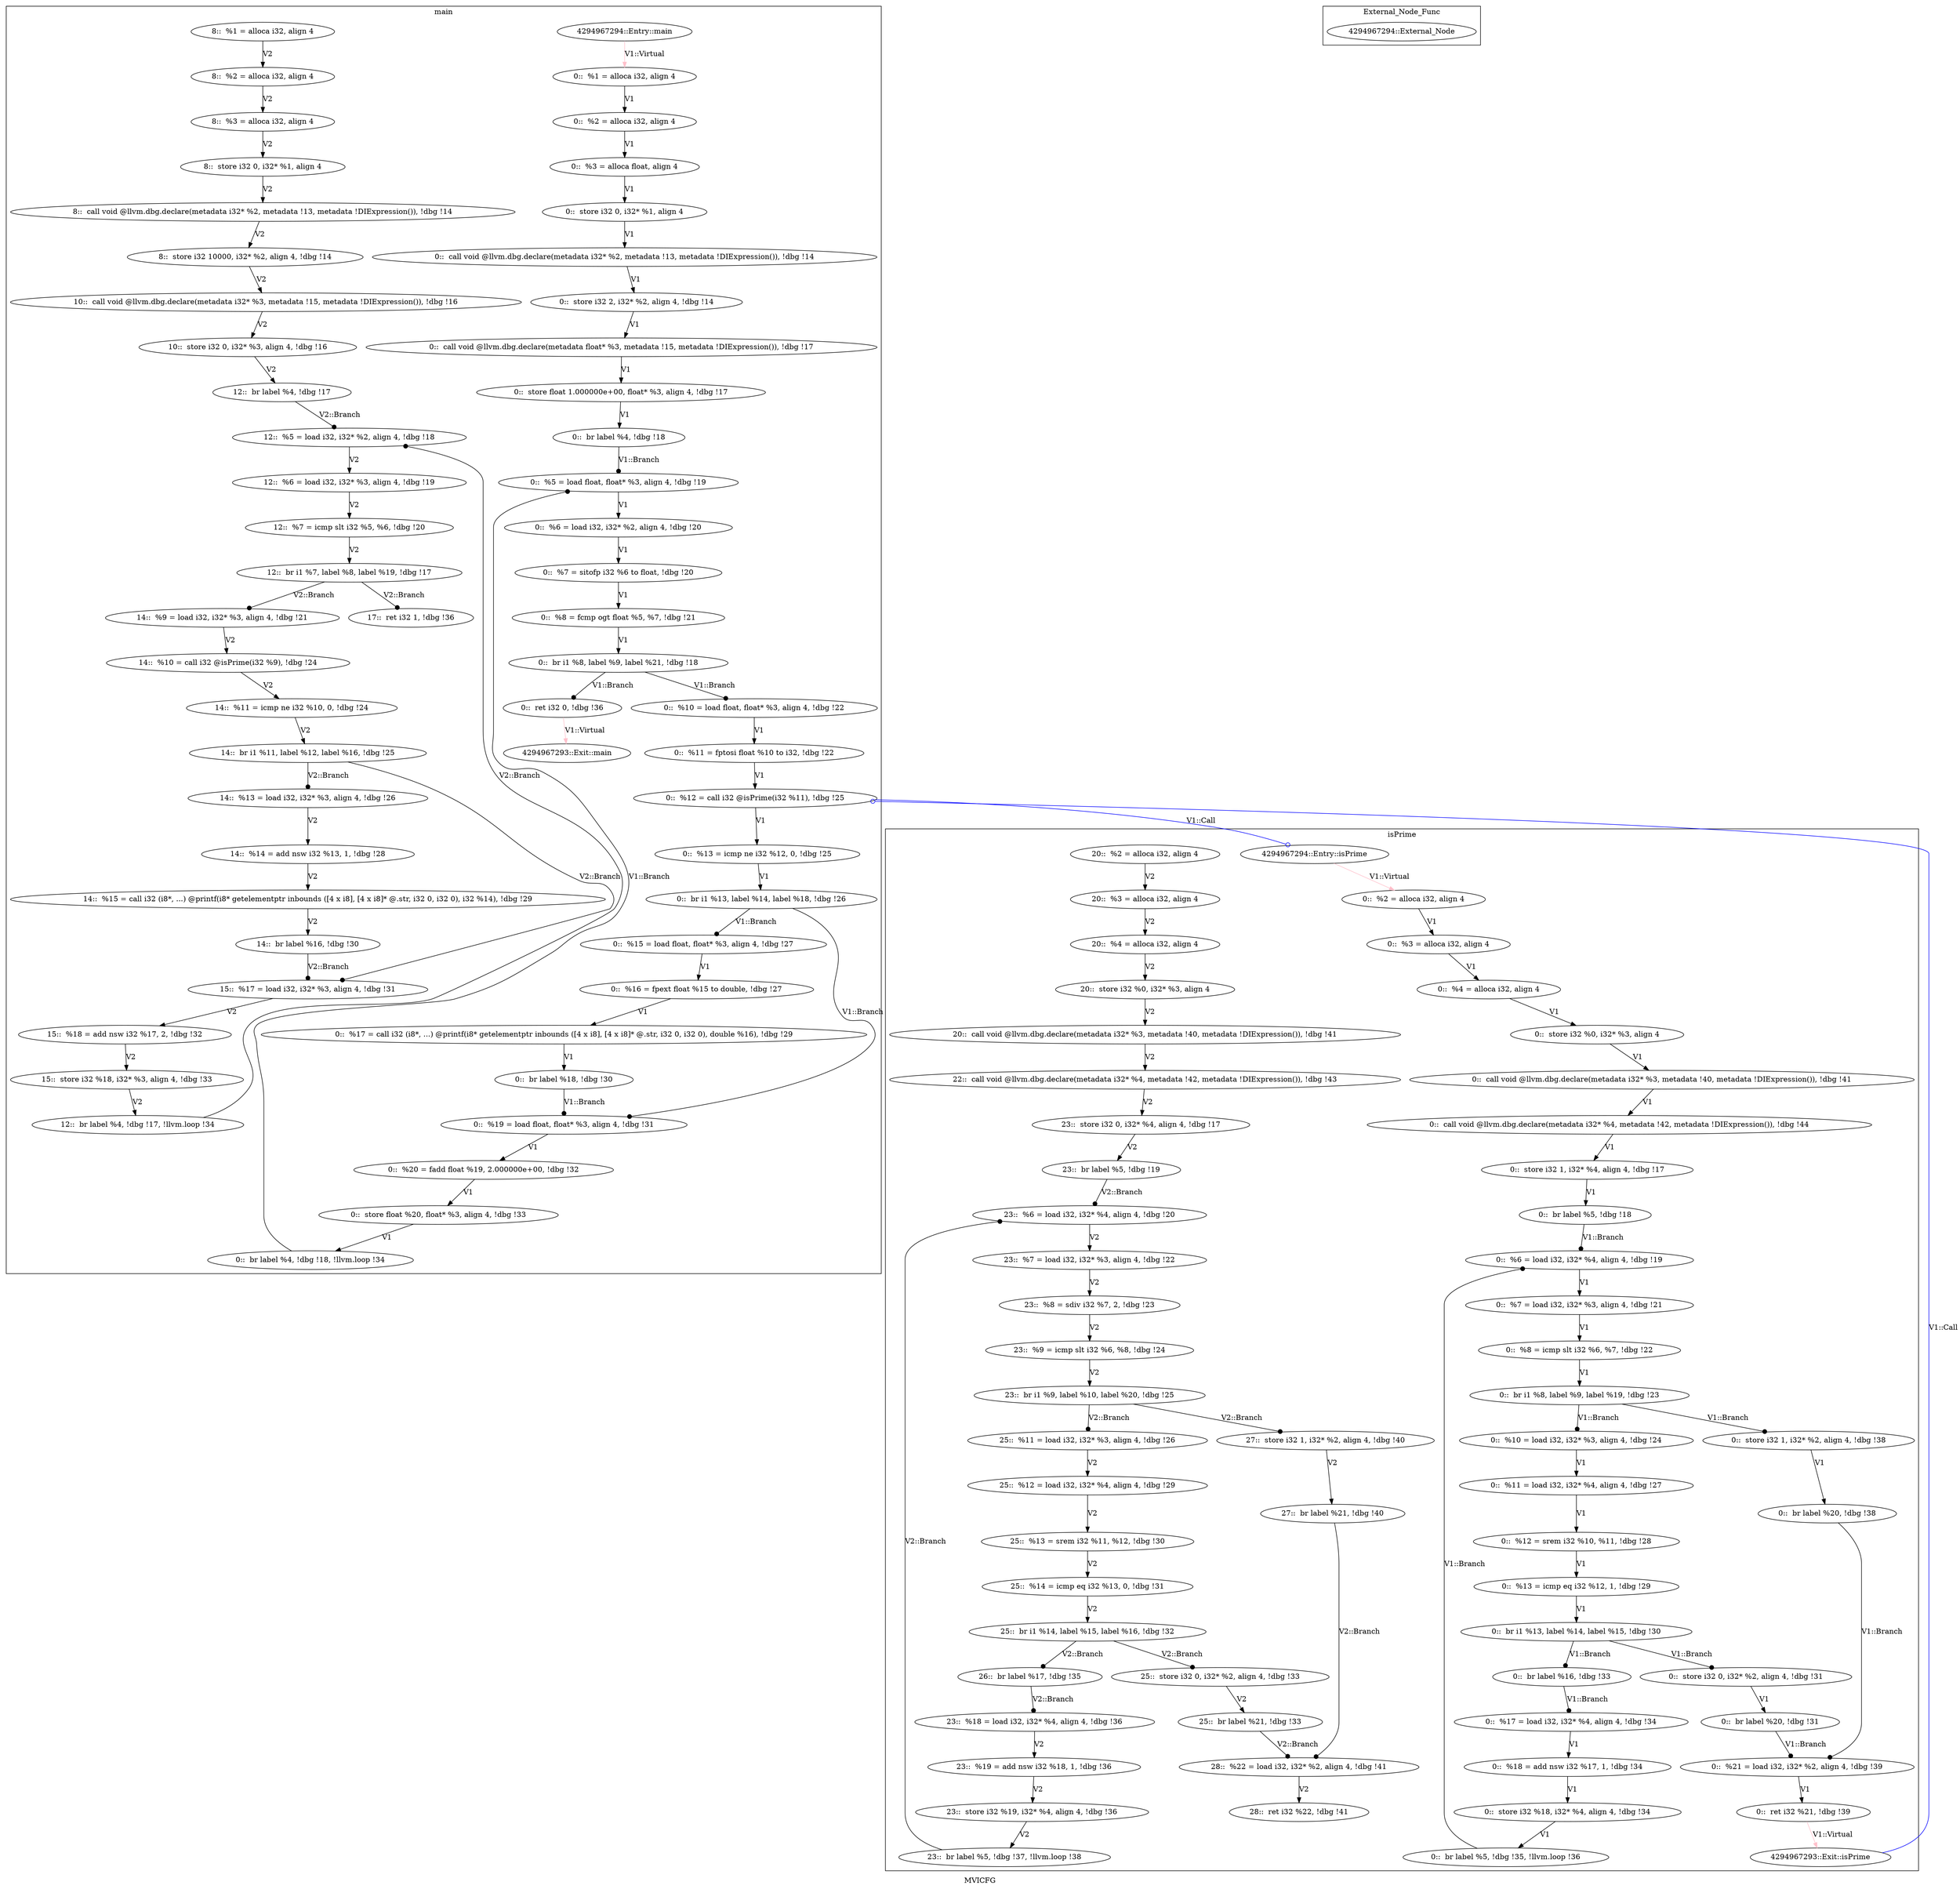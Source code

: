 digraph "MVICFG" {
	label="MVICFG";
/* Generating Nodes */
	subgraph cluster_1 {
		label="main";
		"30" [label="4294967294::Entry::main"];
		"2" [label="0::  %1 = alloca i32, align 4"];
		"3" [label="0::  %2 = alloca i32, align 4"];
		"4" [label="0::  %3 = alloca float, align 4"];
		"5" [label="0::  store i32 0, i32* %1, align 4"];
		"6" [label="0::  call void @llvm.dbg.declare(metadata i32* %2, metadata !13, metadata !DIExpression()), !dbg !14"];
		"7" [label="0::  store i32 2, i32* %2, align 4, !dbg !14"];
		"8" [label="0::  call void @llvm.dbg.declare(metadata float* %3, metadata !15, metadata !DIExpression()), !dbg !17"];
		"9" [label="0::  store float 1.000000e+00, float* %3, align 4, !dbg !17"];
		"10" [label="0::  br label %4, !dbg !18"];
		"11" [label="0::  %5 = load float, float* %3, align 4, !dbg !19"];
		"12" [label="0::  %6 = load i32, i32* %2, align 4, !dbg !20"];
		"13" [label="0::  %7 = sitofp i32 %6 to float, !dbg !20"];
		"14" [label="0::  %8 = fcmp ogt float %5, %7, !dbg !21"];
		"15" [label="0::  br i1 %8, label %9, label %21, !dbg !18"];
		"16" [label="0::  %10 = load float, float* %3, align 4, !dbg !22"];
		"17" [label="0::  %11 = fptosi float %10 to i32, !dbg !22"];
		"18" [label="0::  %12 = call i32 @isPrime(i32 %11), !dbg !25"];
		"19" [label="0::  %13 = icmp ne i32 %12, 0, !dbg !25"];
		"20" [label="0::  br i1 %13, label %14, label %18, !dbg !26"];
		"21" [label="0::  %15 = load float, float* %3, align 4, !dbg !27"];
		"22" [label="0::  %16 = fpext float %15 to double, !dbg !27"];
		"23" [label="0::  %17 = call i32 (i8*, ...) @printf(i8* getelementptr inbounds ([4 x i8], [4 x i8]* @.str, i32 0, i32 0), double %16), !dbg !29"];
		"24" [label="0::  br label %18, !dbg !30"];
		"25" [label="0::  %19 = load float, float* %3, align 4, !dbg !31"];
		"26" [label="0::  %20 = fadd float %19, 2.000000e+00, !dbg !32"];
		"27" [label="0::  store float %20, float* %3, align 4, !dbg !33"];
		"28" [label="0::  br label %4, !dbg !18, !llvm.loop !34"];
		"29" [label="0::  ret i32 0, !dbg !36"];
		"31" [label="4294967293::Exit::main"];
		"67" [label="8::  %1 = alloca i32, align 4"];
		"68" [label="8::  %2 = alloca i32, align 4"];
		"69" [label="8::  %3 = alloca i32, align 4"];
		"70" [label="8::  store i32 0, i32* %1, align 4"];
		"71" [label="8::  call void @llvm.dbg.declare(metadata i32* %2, metadata !13, metadata !DIExpression()), !dbg !14"];
		"72" [label="8::  store i32 10000, i32* %2, align 4, !dbg !14"];
		"73" [label="10::  call void @llvm.dbg.declare(metadata i32* %3, metadata !15, metadata !DIExpression()), !dbg !16"];
		"74" [label="10::  store i32 0, i32* %3, align 4, !dbg !16"];
		"75" [label="12::  br label %4, !dbg !17"];
		"76" [label="12::  %5 = load i32, i32* %2, align 4, !dbg !18"];
		"77" [label="12::  %6 = load i32, i32* %3, align 4, !dbg !19"];
		"78" [label="12::  %7 = icmp slt i32 %5, %6, !dbg !20"];
		"79" [label="12::  br i1 %7, label %8, label %19, !dbg !17"];
		"80" [label="12::  br label %4, !dbg !17, !llvm.loop !34"];
		"81" [label="14::  %9 = load i32, i32* %3, align 4, !dbg !21"];
		"82" [label="14::  %10 = call i32 @isPrime(i32 %9), !dbg !24"];
		"83" [label="14::  %11 = icmp ne i32 %10, 0, !dbg !24"];
		"84" [label="14::  br i1 %11, label %12, label %16, !dbg !25"];
		"85" [label="14::  %13 = load i32, i32* %3, align 4, !dbg !26"];
		"86" [label="14::  %14 = add nsw i32 %13, 1, !dbg !28"];
		"87" [label="14::  %15 = call i32 (i8*, ...) @printf(i8* getelementptr inbounds ([4 x i8], [4 x i8]* @.str, i32 0, i32 0), i32 %14), !dbg !29"];
		"88" [label="14::  br label %16, !dbg !30"];
		"89" [label="15::  %17 = load i32, i32* %3, align 4, !dbg !31"];
		"90" [label="15::  %18 = add nsw i32 %17, 2, !dbg !32"];
		"91" [label="15::  store i32 %18, i32* %3, align 4, !dbg !33"];
		"92" [label="17::  ret i32 1, !dbg !36"];
	}
	subgraph cluster_33 {
		label="isPrime";
		"62" [label="4294967294::Entry::isPrime"];
		"34" [label="0::  %2 = alloca i32, align 4"];
		"35" [label="0::  %3 = alloca i32, align 4"];
		"36" [label="0::  %4 = alloca i32, align 4"];
		"37" [label="0::  store i32 %0, i32* %3, align 4"];
		"38" [label="0::  call void @llvm.dbg.declare(metadata i32* %3, metadata !40, metadata !DIExpression()), !dbg !41"];
		"39" [label="0::  call void @llvm.dbg.declare(metadata i32* %4, metadata !42, metadata !DIExpression()), !dbg !44"];
		"40" [label="0::  store i32 1, i32* %4, align 4, !dbg !17"];
		"41" [label="0::  br label %5, !dbg !18"];
		"42" [label="0::  %6 = load i32, i32* %4, align 4, !dbg !19"];
		"43" [label="0::  %7 = load i32, i32* %3, align 4, !dbg !21"];
		"44" [label="0::  %8 = icmp slt i32 %6, %7, !dbg !22"];
		"45" [label="0::  br i1 %8, label %9, label %19, !dbg !23"];
		"46" [label="0::  %10 = load i32, i32* %3, align 4, !dbg !24"];
		"47" [label="0::  %11 = load i32, i32* %4, align 4, !dbg !27"];
		"48" [label="0::  %12 = srem i32 %10, %11, !dbg !28"];
		"49" [label="0::  %13 = icmp eq i32 %12, 1, !dbg !29"];
		"50" [label="0::  br i1 %13, label %14, label %15, !dbg !30"];
		"51" [label="0::  store i32 0, i32* %2, align 4, !dbg !31"];
		"52" [label="0::  br label %20, !dbg !31"];
		"53" [label="0::  br label %16, !dbg !33"];
		"54" [label="0::  %17 = load i32, i32* %4, align 4, !dbg !34"];
		"55" [label="0::  %18 = add nsw i32 %17, 1, !dbg !34"];
		"56" [label="0::  store i32 %18, i32* %4, align 4, !dbg !34"];
		"57" [label="0::  br label %5, !dbg !35, !llvm.loop !36"];
		"58" [label="0::  store i32 1, i32* %2, align 4, !dbg !38"];
		"59" [label="0::  br label %20, !dbg !38"];
		"60" [label="0::  %21 = load i32, i32* %2, align 4, !dbg !39"];
		"61" [label="0::  ret i32 %21, !dbg !39"];
		"63" [label="4294967293::Exit::isPrime"];
		"93" [label="20::  %2 = alloca i32, align 4"];
		"94" [label="20::  %3 = alloca i32, align 4"];
		"95" [label="20::  %4 = alloca i32, align 4"];
		"96" [label="20::  store i32 %0, i32* %3, align 4"];
		"97" [label="20::  call void @llvm.dbg.declare(metadata i32* %3, metadata !40, metadata !DIExpression()), !dbg !41"];
		"98" [label="22::  call void @llvm.dbg.declare(metadata i32* %4, metadata !42, metadata !DIExpression()), !dbg !43"];
		"99" [label="23::  store i32 0, i32* %4, align 4, !dbg !17"];
		"100" [label="23::  br label %5, !dbg !19"];
		"101" [label="23::  %6 = load i32, i32* %4, align 4, !dbg !20"];
		"102" [label="23::  %7 = load i32, i32* %3, align 4, !dbg !22"];
		"103" [label="23::  %8 = sdiv i32 %7, 2, !dbg !23"];
		"104" [label="23::  %9 = icmp slt i32 %6, %8, !dbg !24"];
		"105" [label="23::  br i1 %9, label %10, label %20, !dbg !25"];
		"106" [label="23::  %18 = load i32, i32* %4, align 4, !dbg !36"];
		"107" [label="23::  %19 = add nsw i32 %18, 1, !dbg !36"];
		"108" [label="23::  store i32 %19, i32* %4, align 4, !dbg !36"];
		"109" [label="23::  br label %5, !dbg !37, !llvm.loop !38"];
		"110" [label="25::  %11 = load i32, i32* %3, align 4, !dbg !26"];
		"111" [label="25::  %12 = load i32, i32* %4, align 4, !dbg !29"];
		"112" [label="25::  %13 = srem i32 %11, %12, !dbg !30"];
		"113" [label="25::  %14 = icmp eq i32 %13, 0, !dbg !31"];
		"114" [label="25::  br i1 %14, label %15, label %16, !dbg !32"];
		"115" [label="25::  store i32 0, i32* %2, align 4, !dbg !33"];
		"116" [label="25::  br label %21, !dbg !33"];
		"117" [label="26::  br label %17, !dbg !35"];
		"118" [label="27::  store i32 1, i32* %2, align 4, !dbg !40"];
		"119" [label="27::  br label %21, !dbg !40"];
		"120" [label="28::  %22 = load i32, i32* %2, align 4, !dbg !41"];
		"121" [label="28::  ret i32 %22, !dbg !41"];
	}
	subgraph cluster_65 {
		label="External_Node_Func";
		"66" [label="4294967294::External_Node"];
	}

/* Generating Edges */
		"2" -> "3" [arrowhead = normal, penwidth = 1.0, color = black, label="V1"];
		"3" -> "4" [arrowhead = normal, penwidth = 1.0, color = black, label="V1"];
		"4" -> "5" [arrowhead = normal, penwidth = 1.0, color = black, label="V1"];
		"5" -> "6" [arrowhead = normal, penwidth = 1.0, color = black, label="V1"];
		"6" -> "7" [arrowhead = normal, penwidth = 1.0, color = black, label="V1"];
		"8" -> "9" [arrowhead = normal, penwidth = 1.0, color = black, label="V1"];
		"11" -> "12" [arrowhead = normal, penwidth = 1.0, color = black, label="V1"];
		"12" -> "13" [arrowhead = normal, penwidth = 1.0, color = black, label="V1"];
		"13" -> "14" [arrowhead = normal, penwidth = 1.0, color = black, label="V1"];
		"14" -> "15" [arrowhead = normal, penwidth = 1.0, color = black, label="V1"];
		"16" -> "17" [arrowhead = normal, penwidth = 1.0, color = black, label="V1"];
		"17" -> "18" [arrowhead = normal, penwidth = 1.0, color = black, label="V1"];
		"18" -> "19" [arrowhead = normal, penwidth = 1.0, color = black, label="V1"];
		"19" -> "20" [arrowhead = normal, penwidth = 1.0, color = black, label="V1"];
		"21" -> "22" [arrowhead = normal, penwidth = 1.0, color = black, label="V1"];
		"22" -> "23" [arrowhead = normal, penwidth = 1.0, color = black, label="V1"];
		"23" -> "24" [arrowhead = normal, penwidth = 1.0, color = black, label="V1"];
		"25" -> "26" [arrowhead = normal, penwidth = 1.0, color = black, label="V1"];
		"26" -> "27" [arrowhead = normal, penwidth = 1.0, color = black, label="V1"];
		"30" -> "2" [arrowhead = normal, penwidth = 1.0, color = pink, label="V1::Virtual"];
		"29" -> "31" [arrowhead = normal, penwidth = 1.0, color = pink, label="V1::Virtual"];
		"34" -> "35" [arrowhead = normal, penwidth = 1.0, color = black, label="V1"];
		"35" -> "36" [arrowhead = normal, penwidth = 1.0, color = black, label="V1"];
		"36" -> "37" [arrowhead = normal, penwidth = 1.0, color = black, label="V1"];
		"37" -> "38" [arrowhead = normal, penwidth = 1.0, color = black, label="V1"];
		"39" -> "40" [arrowhead = normal, penwidth = 1.0, color = black, label="V1"];
		"40" -> "41" [arrowhead = normal, penwidth = 1.0, color = black, label="V1"];
		"42" -> "43" [arrowhead = normal, penwidth = 1.0, color = black, label="V1"];
		"43" -> "44" [arrowhead = normal, penwidth = 1.0, color = black, label="V1"];
		"44" -> "45" [arrowhead = normal, penwidth = 1.0, color = black, label="V1"];
		"46" -> "47" [arrowhead = normal, penwidth = 1.0, color = black, label="V1"];
		"47" -> "48" [arrowhead = normal, penwidth = 1.0, color = black, label="V1"];
		"48" -> "49" [arrowhead = normal, penwidth = 1.0, color = black, label="V1"];
		"49" -> "50" [arrowhead = normal, penwidth = 1.0, color = black, label="V1"];
		"51" -> "52" [arrowhead = normal, penwidth = 1.0, color = black, label="V1"];
		"54" -> "55" [arrowhead = normal, penwidth = 1.0, color = black, label="V1"];
		"55" -> "56" [arrowhead = normal, penwidth = 1.0, color = black, label="V1"];
		"56" -> "57" [arrowhead = normal, penwidth = 1.0, color = black, label="V1"];
		"58" -> "59" [arrowhead = normal, penwidth = 1.0, color = black, label="V1"];
		"60" -> "61" [arrowhead = normal, penwidth = 1.0, color = black, label="V1"];
		"62" -> "34" [arrowhead = normal, penwidth = 1.0, color = pink, label="V1::Virtual"];
		"61" -> "63" [arrowhead = normal, penwidth = 1.0, color = pink, label="V1::Virtual"];
		"7" -> "8" [arrowhead = normal, penwidth = 1.0, color = black, label="V1"];
		"9" -> "10" [arrowhead = normal, penwidth = 1.0, color = black, label="V1"];
		"10" -> "11" [arrowhead = dot, penwidth = 1.0, color = black, label="V1::Branch"];
		"15" -> "16" [arrowhead = dot, penwidth = 1.0, color = black, label="V1::Branch"];
		"15" -> "29" [arrowhead = dot, penwidth = 1.0, color = black, label="V1::Branch"];
		"20" -> "21" [arrowhead = dot, penwidth = 1.0, color = black, label="V1::Branch"];
		"20" -> "25" [arrowhead = dot, penwidth = 1.0, color = black, label="V1::Branch"];
		"24" -> "25" [arrowhead = dot, penwidth = 1.0, color = black, label="V1::Branch"];
		"27" -> "28" [arrowhead = normal, penwidth = 1.0, color = black, label="V1"];
		"28" -> "11" [arrowhead = dot, penwidth = 1.0, color = black, label="V1::Branch"];
		"38" -> "39" [arrowhead = normal, penwidth = 1.0, color = black, label="V1"];
		"41" -> "42" [arrowhead = dot, penwidth = 1.0, color = black, label="V1::Branch"];
		"45" -> "46" [arrowhead = dot, penwidth = 1.0, color = black, label="V1::Branch"];
		"45" -> "58" [arrowhead = dot, penwidth = 1.0, color = black, label="V1::Branch"];
		"50" -> "51" [arrowhead = dot, penwidth = 1.0, color = black, label="V1::Branch"];
		"50" -> "53" [arrowhead = dot, penwidth = 1.0, color = black, label="V1::Branch"];
		"52" -> "60" [arrowhead = dot, penwidth = 1.0, color = black, label="V1::Branch"];
		"53" -> "54" [arrowhead = dot, penwidth = 1.0, color = black, label="V1::Branch"];
		"57" -> "42" [arrowhead = dot, penwidth = 1.0, color = black, label="V1::Branch"];
		"59" -> "60" [arrowhead = dot, penwidth = 1.0, color = black, label="V1::Branch"];
		"18" -> "62" [arrowhead = odot, penwidth = 1.0, color = blue, label="V1::Call"];
		"63" -> "18" [arrowhead = odot, penwidth = 1.0, color = blue, label="V1::Call"];
		"67" -> "68" [arrowhead = normal, penwidth = 1.0, color = black, label="V2"];
		"68" -> "69" [arrowhead = normal, penwidth = 1.0, color = black, label="V2"];
		"69" -> "70" [arrowhead = normal, penwidth = 1.0, color = black, label="V2"];
		"70" -> "71" [arrowhead = normal, penwidth = 1.0, color = black, label="V2"];
		"71" -> "72" [arrowhead = normal, penwidth = 1.0, color = black, label="V2"];
		"72" -> "73" [arrowhead = normal, penwidth = 1.0, color = black, label="V2"];
		"73" -> "74" [arrowhead = normal, penwidth = 1.0, color = black, label="V2"];
		"74" -> "75" [arrowhead = normal, penwidth = 1.0, color = black, label="V2"];
		"75" -> "76" [arrowhead = dot, penwidth = 1.0, color = black, label="V2::Branch"];
		"76" -> "77" [arrowhead = normal, penwidth = 1.0, color = black, label="V2"];
		"80" -> "76" [arrowhead = dot, penwidth = 1.0, color = black, label="V2::Branch"];
		"77" -> "78" [arrowhead = normal, penwidth = 1.0, color = black, label="V2"];
		"78" -> "79" [arrowhead = normal, penwidth = 1.0, color = black, label="V2"];
		"79" -> "81" [arrowhead = dot, penwidth = 1.0, color = black, label="V2::Branch"];
		"79" -> "92" [arrowhead = dot, penwidth = 1.0, color = black, label="V2::Branch"];
		"91" -> "80" [arrowhead = normal, penwidth = 1.0, color = black, label="V2"];
		"81" -> "82" [arrowhead = normal, penwidth = 1.0, color = black, label="V2"];
		"82" -> "83" [arrowhead = normal, penwidth = 1.0, color = black, label="V2"];
		"83" -> "84" [arrowhead = normal, penwidth = 1.0, color = black, label="V2"];
		"84" -> "85" [arrowhead = dot, penwidth = 1.0, color = black, label="V2::Branch"];
		"84" -> "89" [arrowhead = dot, penwidth = 1.0, color = black, label="V2::Branch"];
		"85" -> "86" [arrowhead = normal, penwidth = 1.0, color = black, label="V2"];
		"86" -> "87" [arrowhead = normal, penwidth = 1.0, color = black, label="V2"];
		"87" -> "88" [arrowhead = normal, penwidth = 1.0, color = black, label="V2"];
		"88" -> "89" [arrowhead = dot, penwidth = 1.0, color = black, label="V2::Branch"];
		"89" -> "90" [arrowhead = normal, penwidth = 1.0, color = black, label="V2"];
		"90" -> "91" [arrowhead = normal, penwidth = 1.0, color = black, label="V2"];
		"93" -> "94" [arrowhead = normal, penwidth = 1.0, color = black, label="V2"];
		"94" -> "95" [arrowhead = normal, penwidth = 1.0, color = black, label="V2"];
		"95" -> "96" [arrowhead = normal, penwidth = 1.0, color = black, label="V2"];
		"96" -> "97" [arrowhead = normal, penwidth = 1.0, color = black, label="V2"];
		"97" -> "98" [arrowhead = normal, penwidth = 1.0, color = black, label="V2"];
		"98" -> "99" [arrowhead = normal, penwidth = 1.0, color = black, label="V2"];
		"99" -> "100" [arrowhead = normal, penwidth = 1.0, color = black, label="V2"];
		"100" -> "101" [arrowhead = dot, penwidth = 1.0, color = black, label="V2::Branch"];
		"101" -> "102" [arrowhead = normal, penwidth = 1.0, color = black, label="V2"];
		"109" -> "101" [arrowhead = dot, penwidth = 1.0, color = black, label="V2::Branch"];
		"102" -> "103" [arrowhead = normal, penwidth = 1.0, color = black, label="V2"];
		"103" -> "104" [arrowhead = normal, penwidth = 1.0, color = black, label="V2"];
		"104" -> "105" [arrowhead = normal, penwidth = 1.0, color = black, label="V2"];
		"105" -> "110" [arrowhead = dot, penwidth = 1.0, color = black, label="V2::Branch"];
		"105" -> "118" [arrowhead = dot, penwidth = 1.0, color = black, label="V2::Branch"];
		"106" -> "107" [arrowhead = normal, penwidth = 1.0, color = black, label="V2"];
		"117" -> "106" [arrowhead = dot, penwidth = 1.0, color = black, label="V2::Branch"];
		"107" -> "108" [arrowhead = normal, penwidth = 1.0, color = black, label="V2"];
		"108" -> "109" [arrowhead = normal, penwidth = 1.0, color = black, label="V2"];
		"110" -> "111" [arrowhead = normal, penwidth = 1.0, color = black, label="V2"];
		"111" -> "112" [arrowhead = normal, penwidth = 1.0, color = black, label="V2"];
		"112" -> "113" [arrowhead = normal, penwidth = 1.0, color = black, label="V2"];
		"113" -> "114" [arrowhead = normal, penwidth = 1.0, color = black, label="V2"];
		"114" -> "115" [arrowhead = dot, penwidth = 1.0, color = black, label="V2::Branch"];
		"114" -> "117" [arrowhead = dot, penwidth = 1.0, color = black, label="V2::Branch"];
		"115" -> "116" [arrowhead = normal, penwidth = 1.0, color = black, label="V2"];
		"116" -> "120" [arrowhead = dot, penwidth = 1.0, color = black, label="V2::Branch"];
		"118" -> "119" [arrowhead = normal, penwidth = 1.0, color = black, label="V2"];
		"119" -> "120" [arrowhead = dot, penwidth = 1.0, color = black, label="V2::Branch"];
		"120" -> "121" [arrowhead = normal, penwidth = 1.0, color = black, label="V2"];
}
